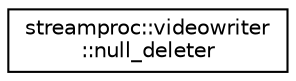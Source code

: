 digraph "Graphical Class Hierarchy"
{
  edge [fontname="Helvetica",fontsize="10",labelfontname="Helvetica",labelfontsize="10"];
  node [fontname="Helvetica",fontsize="10",shape=record];
  rankdir="LR";
  Node0 [label="streamproc::videowriter\l::null_deleter",height=0.2,width=0.4,color="black", fillcolor="white", style="filled",URL="$de/daa/structstreamproc_1_1videowriter_1_1null__deleter.html"];
}
